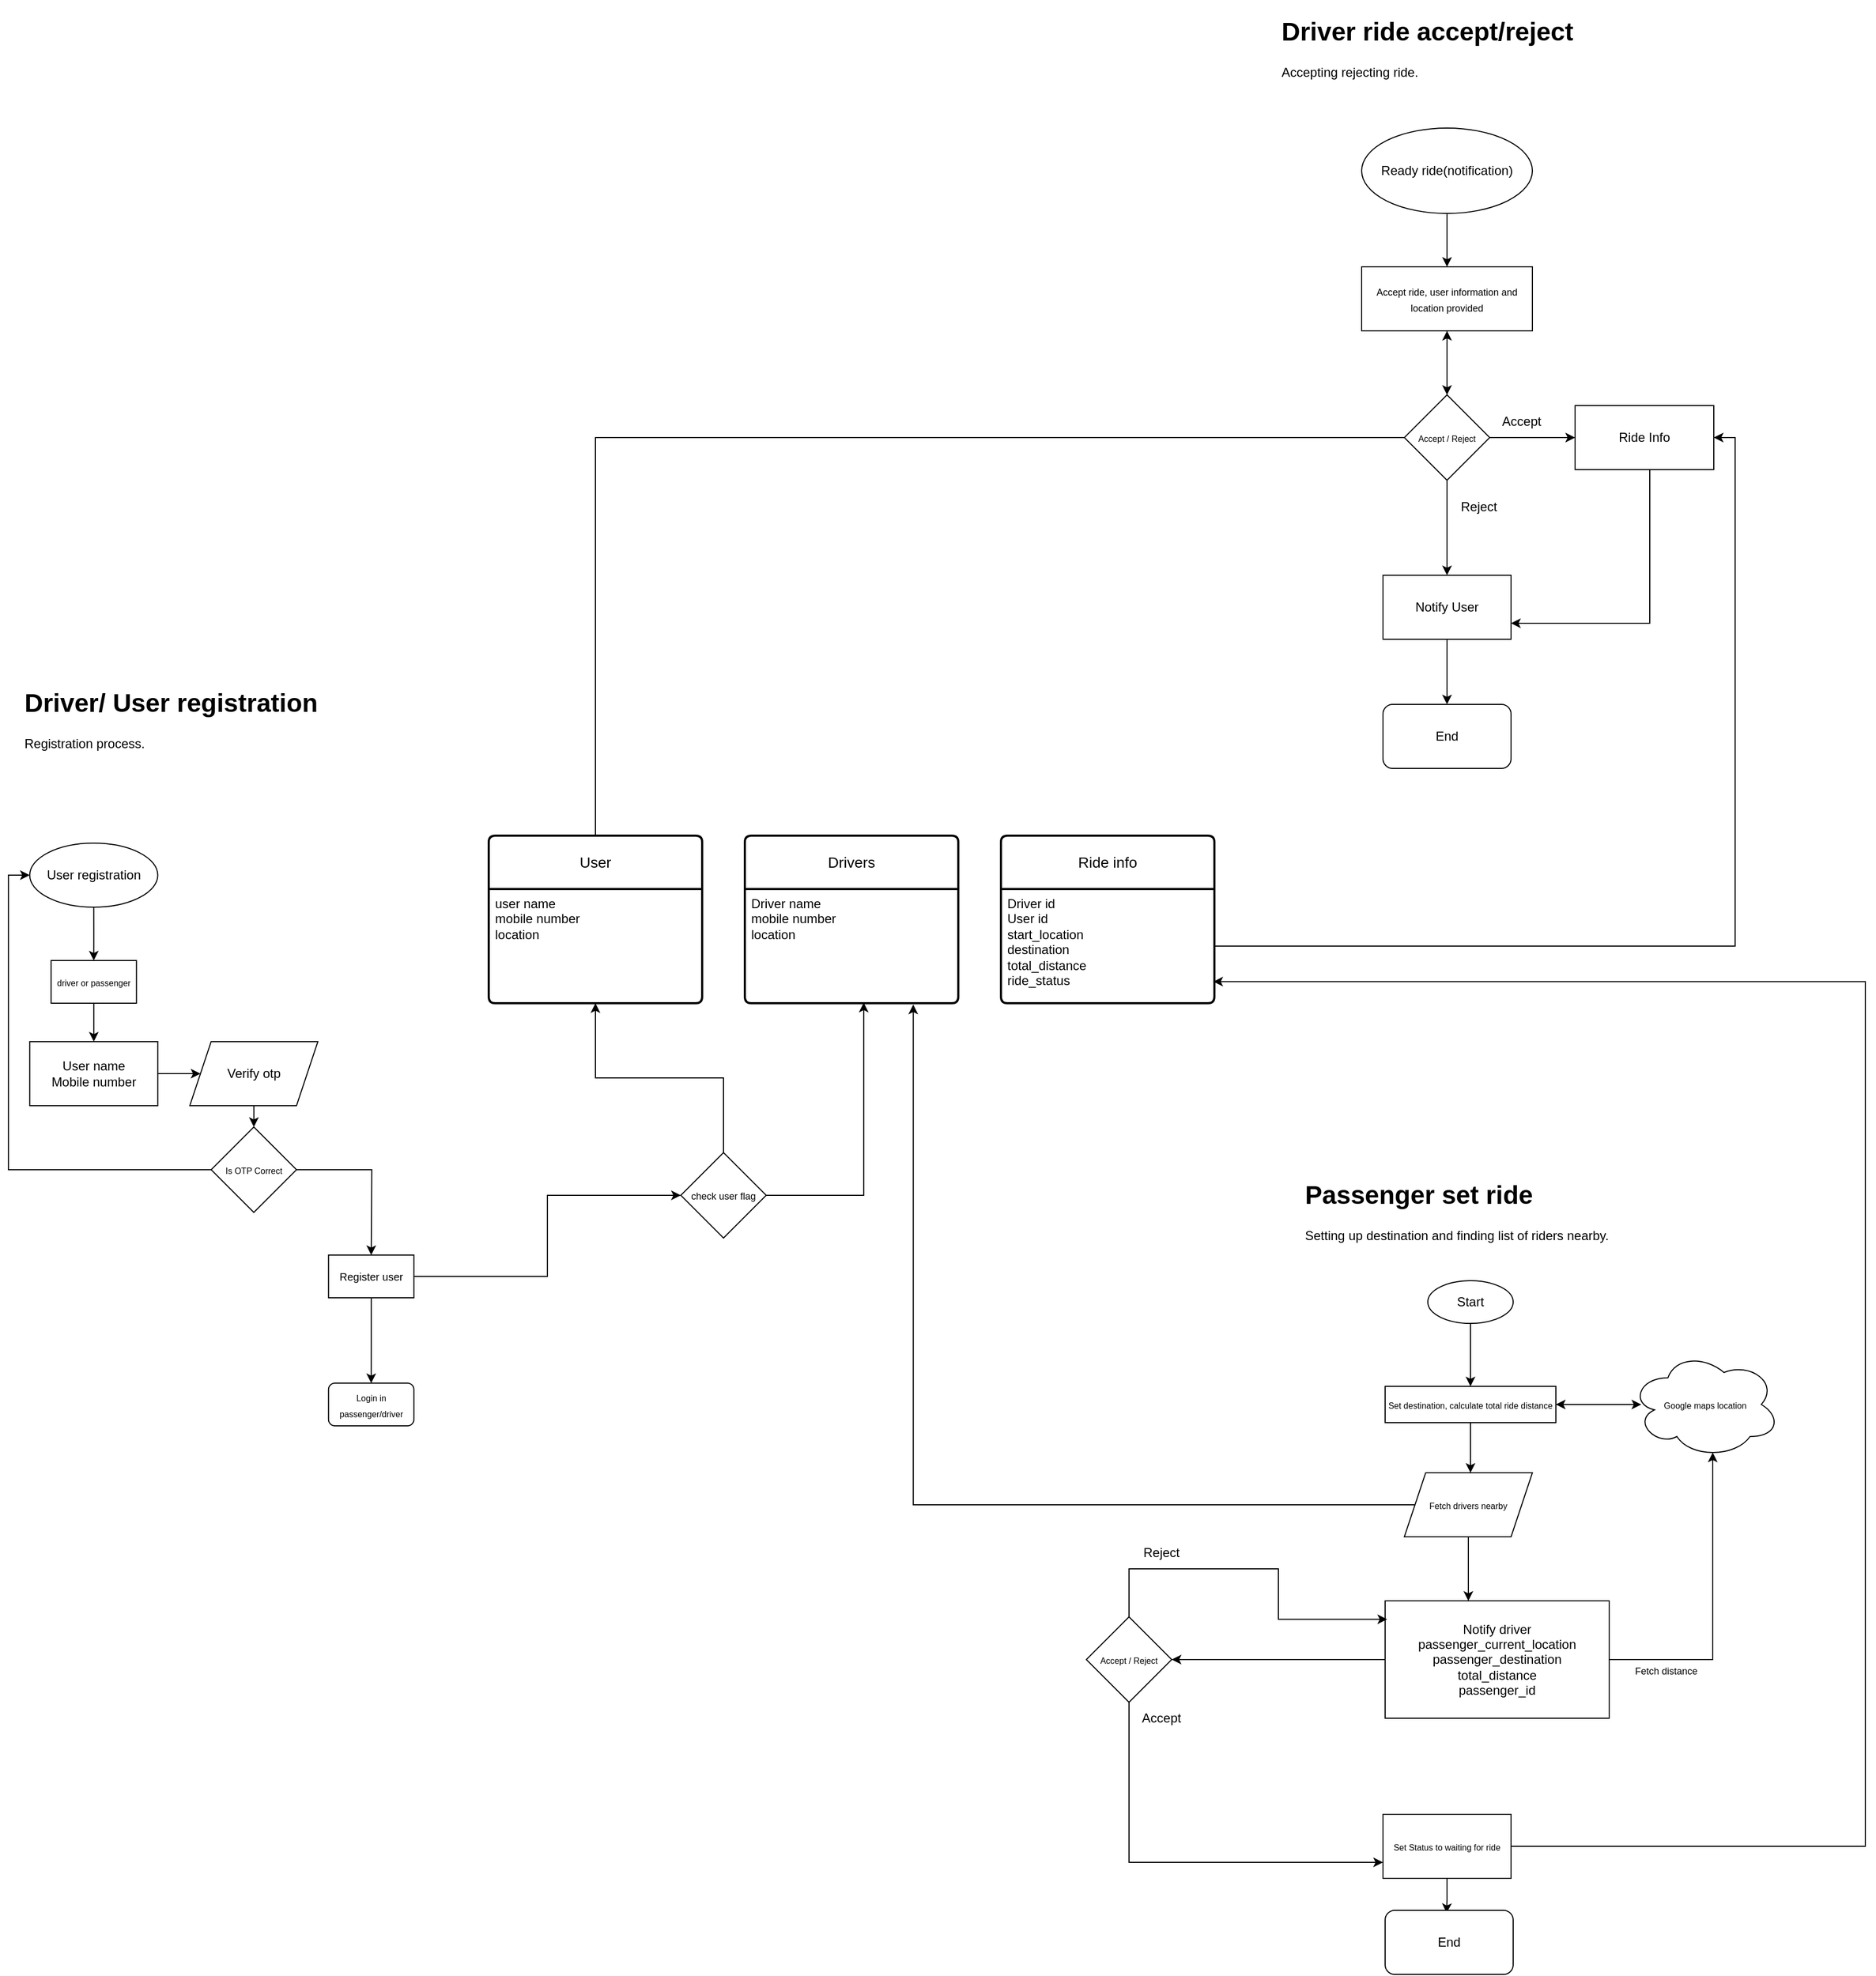 <mxfile version="21.4.0" type="github">
  <diagram name="Page-1" id="1QxMOZWRaGK2rKwOeCCK">
    <mxGraphModel dx="4435" dy="4065" grid="1" gridSize="10" guides="1" tooltips="1" connect="1" arrows="1" fold="1" page="1" pageScale="1" pageWidth="850" pageHeight="1100" math="0" shadow="0">
      <root>
        <mxCell id="0" />
        <mxCell id="1" parent="0" />
        <mxCell id="snhwPRPtTpE_yRxgbHdB-2" style="edgeStyle=orthogonalEdgeStyle;rounded=0;orthogonalLoop=1;jettySize=auto;html=1;exitX=0.5;exitY=1;exitDx=0;exitDy=0;" edge="1" parent="1" source="snhwPRPtTpE_yRxgbHdB-1">
          <mxGeometry relative="1" as="geometry">
            <mxPoint x="-730.14" y="-840" as="targetPoint" />
          </mxGeometry>
        </mxCell>
        <mxCell id="snhwPRPtTpE_yRxgbHdB-1" value="User registration" style="ellipse;whiteSpace=wrap;html=1;" vertex="1" parent="1">
          <mxGeometry x="-790.14" y="-950" width="120" height="60" as="geometry" />
        </mxCell>
        <mxCell id="snhwPRPtTpE_yRxgbHdB-5" style="edgeStyle=orthogonalEdgeStyle;rounded=0;orthogonalLoop=1;jettySize=auto;html=1;" edge="1" parent="1">
          <mxGeometry relative="1" as="geometry">
            <mxPoint x="-630.14" y="-734" as="targetPoint" />
            <mxPoint x="-680.14" y="-734" as="sourcePoint" />
          </mxGeometry>
        </mxCell>
        <mxCell id="snhwPRPtTpE_yRxgbHdB-10" style="edgeStyle=orthogonalEdgeStyle;rounded=0;orthogonalLoop=1;jettySize=auto;html=1;" edge="1" parent="1" source="snhwPRPtTpE_yRxgbHdB-7">
          <mxGeometry relative="1" as="geometry">
            <mxPoint x="-580.14" y="-684" as="targetPoint" />
          </mxGeometry>
        </mxCell>
        <mxCell id="snhwPRPtTpE_yRxgbHdB-7" value="Verify otp" style="shape=parallelogram;perimeter=parallelogramPerimeter;whiteSpace=wrap;html=1;fixedSize=1;" vertex="1" parent="1">
          <mxGeometry x="-640.14" y="-764" width="120" height="60" as="geometry" />
        </mxCell>
        <mxCell id="snhwPRPtTpE_yRxgbHdB-9" value="&lt;div&gt;User name &lt;br&gt;&lt;/div&gt;&lt;div&gt;Mobile number &lt;/div&gt;" style="rounded=0;whiteSpace=wrap;html=1;" vertex="1" parent="1">
          <mxGeometry x="-790.14" y="-764" width="120" height="60" as="geometry" />
        </mxCell>
        <mxCell id="snhwPRPtTpE_yRxgbHdB-12" style="edgeStyle=orthogonalEdgeStyle;rounded=0;orthogonalLoop=1;jettySize=auto;html=1;" edge="1" parent="1" source="snhwPRPtTpE_yRxgbHdB-11">
          <mxGeometry relative="1" as="geometry">
            <mxPoint x="-470.14" y="-564" as="targetPoint" />
          </mxGeometry>
        </mxCell>
        <mxCell id="snhwPRPtTpE_yRxgbHdB-19" style="edgeStyle=orthogonalEdgeStyle;rounded=0;orthogonalLoop=1;jettySize=auto;html=1;entryX=0;entryY=0.5;entryDx=0;entryDy=0;" edge="1" parent="1" source="snhwPRPtTpE_yRxgbHdB-11" target="snhwPRPtTpE_yRxgbHdB-1">
          <mxGeometry relative="1" as="geometry" />
        </mxCell>
        <mxCell id="snhwPRPtTpE_yRxgbHdB-11" value="&lt;div&gt;&lt;font style=&quot;font-size: 8px;&quot;&gt;Is OTP Correct&lt;br&gt;&lt;/font&gt;&lt;/div&gt;" style="rhombus;whiteSpace=wrap;html=1;" vertex="1" parent="1">
          <mxGeometry x="-620.14" y="-684" width="80" height="80" as="geometry" />
        </mxCell>
        <mxCell id="snhwPRPtTpE_yRxgbHdB-16" style="edgeStyle=orthogonalEdgeStyle;rounded=0;orthogonalLoop=1;jettySize=auto;html=1;" edge="1" parent="1" source="snhwPRPtTpE_yRxgbHdB-13">
          <mxGeometry relative="1" as="geometry">
            <mxPoint x="-470.14" y="-444" as="targetPoint" />
          </mxGeometry>
        </mxCell>
        <mxCell id="snhwPRPtTpE_yRxgbHdB-29" style="edgeStyle=orthogonalEdgeStyle;rounded=0;orthogonalLoop=1;jettySize=auto;html=1;entryX=0;entryY=0.5;entryDx=0;entryDy=0;" edge="1" parent="1" source="snhwPRPtTpE_yRxgbHdB-13" target="snhwPRPtTpE_yRxgbHdB-27">
          <mxGeometry relative="1" as="geometry" />
        </mxCell>
        <mxCell id="snhwPRPtTpE_yRxgbHdB-13" value="&lt;font style=&quot;font-size: 10px;&quot;&gt;Register user&lt;br&gt;&lt;/font&gt;" style="rounded=0;whiteSpace=wrap;html=1;" vertex="1" parent="1">
          <mxGeometry x="-510.14" y="-564" width="80" height="40" as="geometry" />
        </mxCell>
        <mxCell id="snhwPRPtTpE_yRxgbHdB-17" value="&lt;font style=&quot;font-size: 8px;&quot;&gt;Login in passenger/driver&lt;br&gt;&lt;/font&gt;" style="rounded=1;whiteSpace=wrap;html=1;" vertex="1" parent="1">
          <mxGeometry x="-510.14" y="-444" width="80" height="40" as="geometry" />
        </mxCell>
        <mxCell id="snhwPRPtTpE_yRxgbHdB-40" style="edgeStyle=orthogonalEdgeStyle;rounded=0;orthogonalLoop=1;jettySize=auto;html=1;" edge="1" parent="1" source="snhwPRPtTpE_yRxgbHdB-20" target="snhwPRPtTpE_yRxgbHdB-39">
          <mxGeometry relative="1" as="geometry">
            <Array as="points">
              <mxPoint x="-260" y="-1330" />
            </Array>
          </mxGeometry>
        </mxCell>
        <mxCell id="snhwPRPtTpE_yRxgbHdB-20" value="User" style="swimlane;childLayout=stackLayout;horizontal=1;startSize=50;horizontalStack=0;rounded=1;fontSize=14;fontStyle=0;strokeWidth=2;resizeParent=0;resizeLast=1;shadow=0;dashed=0;align=center;arcSize=4;whiteSpace=wrap;html=1;" vertex="1" parent="1">
          <mxGeometry x="-360" y="-957" width="200" height="157" as="geometry" />
        </mxCell>
        <mxCell id="snhwPRPtTpE_yRxgbHdB-21" value="&lt;div&gt;user name&lt;/div&gt;&lt;div&gt;mobile number&lt;/div&gt;&lt;div&gt;location&lt;/div&gt;&lt;div&gt;&lt;br&gt;&lt;/div&gt;" style="align=left;strokeColor=none;fillColor=none;spacingLeft=4;fontSize=12;verticalAlign=top;resizable=0;rotatable=0;part=1;html=1;" vertex="1" parent="snhwPRPtTpE_yRxgbHdB-20">
          <mxGeometry y="50" width="200" height="107" as="geometry" />
        </mxCell>
        <mxCell id="snhwPRPtTpE_yRxgbHdB-24" value="Drivers" style="swimlane;childLayout=stackLayout;horizontal=1;startSize=50;horizontalStack=0;rounded=1;fontSize=14;fontStyle=0;strokeWidth=2;resizeParent=0;resizeLast=1;shadow=0;dashed=0;align=center;arcSize=4;whiteSpace=wrap;html=1;" vertex="1" parent="1">
          <mxGeometry x="-120" y="-957" width="200" height="157" as="geometry" />
        </mxCell>
        <mxCell id="snhwPRPtTpE_yRxgbHdB-25" value="&lt;div&gt;Driver name &lt;br&gt;&lt;/div&gt;&lt;div&gt;mobile number&lt;/div&gt;&lt;div&gt;location&lt;/div&gt;&lt;div&gt;&lt;br&gt;&lt;/div&gt;" style="align=left;strokeColor=none;fillColor=none;spacingLeft=4;fontSize=12;verticalAlign=top;resizable=0;rotatable=0;part=1;html=1;" vertex="1" parent="snhwPRPtTpE_yRxgbHdB-24">
          <mxGeometry y="50" width="200" height="107" as="geometry" />
        </mxCell>
        <mxCell id="snhwPRPtTpE_yRxgbHdB-30" style="edgeStyle=orthogonalEdgeStyle;rounded=0;orthogonalLoop=1;jettySize=auto;html=1;exitX=0.5;exitY=0;exitDx=0;exitDy=0;entryX=0.5;entryY=1;entryDx=0;entryDy=0;" edge="1" parent="1" source="snhwPRPtTpE_yRxgbHdB-27" target="snhwPRPtTpE_yRxgbHdB-21">
          <mxGeometry relative="1" as="geometry" />
        </mxCell>
        <mxCell id="snhwPRPtTpE_yRxgbHdB-31" style="edgeStyle=orthogonalEdgeStyle;rounded=0;orthogonalLoop=1;jettySize=auto;html=1;exitX=1;exitY=0.5;exitDx=0;exitDy=0;entryX=0.557;entryY=0.995;entryDx=0;entryDy=0;entryPerimeter=0;" edge="1" parent="1" source="snhwPRPtTpE_yRxgbHdB-27" target="snhwPRPtTpE_yRxgbHdB-25">
          <mxGeometry relative="1" as="geometry" />
        </mxCell>
        <mxCell id="snhwPRPtTpE_yRxgbHdB-27" value="&lt;font style=&quot;font-size: 9px;&quot;&gt;check user flag&lt;font&gt;&lt;br&gt;&lt;/font&gt;&lt;/font&gt;" style="rhombus;whiteSpace=wrap;html=1;" vertex="1" parent="1">
          <mxGeometry x="-180" y="-660" width="80" height="80" as="geometry" />
        </mxCell>
        <mxCell id="snhwPRPtTpE_yRxgbHdB-33" style="edgeStyle=orthogonalEdgeStyle;rounded=0;orthogonalLoop=1;jettySize=auto;html=1;" edge="1" parent="1" source="snhwPRPtTpE_yRxgbHdB-32" target="snhwPRPtTpE_yRxgbHdB-9">
          <mxGeometry relative="1" as="geometry" />
        </mxCell>
        <mxCell id="snhwPRPtTpE_yRxgbHdB-32" value="&lt;font style=&quot;font-size: 8px;&quot;&gt;driver or passenger&lt;/font&gt;" style="rounded=0;whiteSpace=wrap;html=1;" vertex="1" parent="1">
          <mxGeometry x="-770.14" y="-840" width="80" height="40" as="geometry" />
        </mxCell>
        <mxCell id="snhwPRPtTpE_yRxgbHdB-35" value="&lt;h1&gt;Driver/ User registration&lt;br&gt;&lt;/h1&gt;&lt;p&gt;Registration process.&lt;/p&gt;" style="text;html=1;strokeColor=none;fillColor=none;spacing=5;spacingTop=-20;whiteSpace=wrap;overflow=hidden;rounded=0;" vertex="1" parent="1">
          <mxGeometry x="-800" y="-1101" width="320" height="120" as="geometry" />
        </mxCell>
        <mxCell id="snhwPRPtTpE_yRxgbHdB-36" value="&lt;h1&gt;Driver ride accept/reject&lt;br&gt;&lt;/h1&gt;&lt;p&gt;Accepting rejecting ride.&lt;/p&gt;" style="text;html=1;strokeColor=none;fillColor=none;spacing=5;spacingTop=-20;whiteSpace=wrap;overflow=hidden;rounded=0;" vertex="1" parent="1">
          <mxGeometry x="378" y="-1730" width="320" height="120" as="geometry" />
        </mxCell>
        <mxCell id="snhwPRPtTpE_yRxgbHdB-38" style="edgeStyle=orthogonalEdgeStyle;rounded=0;orthogonalLoop=1;jettySize=auto;html=1;" edge="1" parent="1" source="snhwPRPtTpE_yRxgbHdB-37">
          <mxGeometry relative="1" as="geometry">
            <mxPoint x="538" y="-1490" as="targetPoint" />
          </mxGeometry>
        </mxCell>
        <mxCell id="snhwPRPtTpE_yRxgbHdB-37" value="Ready ride(notification)" style="ellipse;whiteSpace=wrap;html=1;" vertex="1" parent="1">
          <mxGeometry x="458" y="-1620" width="160" height="80" as="geometry" />
        </mxCell>
        <mxCell id="snhwPRPtTpE_yRxgbHdB-41" style="edgeStyle=orthogonalEdgeStyle;rounded=0;orthogonalLoop=1;jettySize=auto;html=1;" edge="1" parent="1" source="snhwPRPtTpE_yRxgbHdB-39">
          <mxGeometry relative="1" as="geometry">
            <mxPoint x="538" y="-1370.0" as="targetPoint" />
          </mxGeometry>
        </mxCell>
        <mxCell id="snhwPRPtTpE_yRxgbHdB-39" value="&lt;font style=&quot;font-size: 9px;&quot;&gt;Accept ride, user information and location provided&lt;/font&gt;" style="rounded=0;whiteSpace=wrap;html=1;" vertex="1" parent="1">
          <mxGeometry x="458" y="-1490" width="160" height="60" as="geometry" />
        </mxCell>
        <mxCell id="snhwPRPtTpE_yRxgbHdB-43" style="edgeStyle=orthogonalEdgeStyle;rounded=0;orthogonalLoop=1;jettySize=auto;html=1;entryX=0.5;entryY=0;entryDx=0;entryDy=0;" edge="1" parent="1" source="snhwPRPtTpE_yRxgbHdB-42" target="snhwPRPtTpE_yRxgbHdB-45">
          <mxGeometry relative="1" as="geometry">
            <mxPoint x="538" y="-1210" as="targetPoint" />
          </mxGeometry>
        </mxCell>
        <mxCell id="snhwPRPtTpE_yRxgbHdB-44" style="edgeStyle=orthogonalEdgeStyle;rounded=0;orthogonalLoop=1;jettySize=auto;html=1;" edge="1" parent="1" source="snhwPRPtTpE_yRxgbHdB-42">
          <mxGeometry relative="1" as="geometry">
            <mxPoint x="658" y="-1330" as="targetPoint" />
          </mxGeometry>
        </mxCell>
        <mxCell id="snhwPRPtTpE_yRxgbHdB-42" value="&lt;font style=&quot;font-size: 8px;&quot;&gt;Accept / Reject&lt;br&gt;&lt;/font&gt;" style="rhombus;whiteSpace=wrap;html=1;" vertex="1" parent="1">
          <mxGeometry x="498" y="-1370" width="80" height="80" as="geometry" />
        </mxCell>
        <mxCell id="snhwPRPtTpE_yRxgbHdB-56" style="edgeStyle=orthogonalEdgeStyle;rounded=0;orthogonalLoop=1;jettySize=auto;html=1;" edge="1" parent="1" source="snhwPRPtTpE_yRxgbHdB-45">
          <mxGeometry relative="1" as="geometry">
            <mxPoint x="538.0" y="-1080" as="targetPoint" />
          </mxGeometry>
        </mxCell>
        <mxCell id="snhwPRPtTpE_yRxgbHdB-45" value="Notify User" style="rounded=0;whiteSpace=wrap;html=1;" vertex="1" parent="1">
          <mxGeometry x="478" y="-1201" width="120" height="60" as="geometry" />
        </mxCell>
        <mxCell id="snhwPRPtTpE_yRxgbHdB-46" value="Reject" style="text;html=1;strokeColor=none;fillColor=none;align=center;verticalAlign=middle;whiteSpace=wrap;rounded=0;" vertex="1" parent="1">
          <mxGeometry x="538" y="-1280" width="60" height="30" as="geometry" />
        </mxCell>
        <mxCell id="snhwPRPtTpE_yRxgbHdB-47" value="Accept" style="text;html=1;strokeColor=none;fillColor=none;align=center;verticalAlign=middle;whiteSpace=wrap;rounded=0;" vertex="1" parent="1">
          <mxGeometry x="578" y="-1360" width="60" height="30" as="geometry" />
        </mxCell>
        <mxCell id="snhwPRPtTpE_yRxgbHdB-49" value="Ride info" style="swimlane;childLayout=stackLayout;horizontal=1;startSize=50;horizontalStack=0;rounded=1;fontSize=14;fontStyle=0;strokeWidth=2;resizeParent=0;resizeLast=1;shadow=0;dashed=0;align=center;arcSize=4;whiteSpace=wrap;html=1;" vertex="1" parent="1">
          <mxGeometry x="120" y="-957" width="200" height="157" as="geometry" />
        </mxCell>
        <mxCell id="snhwPRPtTpE_yRxgbHdB-50" value="&lt;div&gt;Driver id &lt;br&gt;&lt;/div&gt;&lt;div&gt;User id &lt;br&gt;&lt;/div&gt;&lt;div&gt;start_location&lt;/div&gt;&lt;div&gt;destination&lt;/div&gt;&lt;div&gt;total_distance&lt;/div&gt;&lt;div&gt;ride_status &lt;br&gt;&lt;/div&gt;&lt;div&gt;&lt;br&gt;&lt;/div&gt;" style="align=left;strokeColor=none;fillColor=none;spacingLeft=4;fontSize=12;verticalAlign=top;resizable=0;rotatable=0;part=1;html=1;" vertex="1" parent="snhwPRPtTpE_yRxgbHdB-49">
          <mxGeometry y="50" width="200" height="107" as="geometry" />
        </mxCell>
        <mxCell id="snhwPRPtTpE_yRxgbHdB-55" style="edgeStyle=orthogonalEdgeStyle;rounded=0;orthogonalLoop=1;jettySize=auto;html=1;entryX=1;entryY=0.75;entryDx=0;entryDy=0;" edge="1" parent="1" source="snhwPRPtTpE_yRxgbHdB-53" target="snhwPRPtTpE_yRxgbHdB-45">
          <mxGeometry relative="1" as="geometry">
            <Array as="points">
              <mxPoint x="728" y="-1156" />
            </Array>
          </mxGeometry>
        </mxCell>
        <mxCell id="snhwPRPtTpE_yRxgbHdB-53" value="Ride Info" style="rounded=0;whiteSpace=wrap;html=1;" vertex="1" parent="1">
          <mxGeometry x="658" y="-1360" width="130" height="60" as="geometry" />
        </mxCell>
        <mxCell id="snhwPRPtTpE_yRxgbHdB-54" style="edgeStyle=orthogonalEdgeStyle;rounded=0;orthogonalLoop=1;jettySize=auto;html=1;entryX=1;entryY=0.5;entryDx=0;entryDy=0;" edge="1" parent="1" source="snhwPRPtTpE_yRxgbHdB-50" target="snhwPRPtTpE_yRxgbHdB-53">
          <mxGeometry relative="1" as="geometry" />
        </mxCell>
        <mxCell id="snhwPRPtTpE_yRxgbHdB-57" value="End" style="rounded=1;whiteSpace=wrap;html=1;" vertex="1" parent="1">
          <mxGeometry x="478" y="-1080" width="120" height="60" as="geometry" />
        </mxCell>
        <mxCell id="snhwPRPtTpE_yRxgbHdB-58" value="&lt;h1&gt;Passenger set ride&lt;br&gt;&lt;/h1&gt;&lt;p&gt;Setting up destination and finding list of riders nearby.&lt;/p&gt;" style="text;html=1;strokeColor=none;fillColor=none;spacing=5;spacingTop=-20;whiteSpace=wrap;overflow=hidden;rounded=0;" vertex="1" parent="1">
          <mxGeometry x="400" y="-640" width="320" height="120" as="geometry" />
        </mxCell>
        <mxCell id="snhwPRPtTpE_yRxgbHdB-66" style="edgeStyle=orthogonalEdgeStyle;rounded=0;orthogonalLoop=1;jettySize=auto;html=1;entryX=0.5;entryY=0;entryDx=0;entryDy=0;" edge="1" parent="1" source="snhwPRPtTpE_yRxgbHdB-59" target="snhwPRPtTpE_yRxgbHdB-61">
          <mxGeometry relative="1" as="geometry" />
        </mxCell>
        <mxCell id="snhwPRPtTpE_yRxgbHdB-59" value="&lt;div&gt;Start&lt;/div&gt;" style="ellipse;whiteSpace=wrap;html=1;" vertex="1" parent="1">
          <mxGeometry x="520" y="-540" width="80" height="40" as="geometry" />
        </mxCell>
        <mxCell id="snhwPRPtTpE_yRxgbHdB-68" style="edgeStyle=orthogonalEdgeStyle;rounded=0;orthogonalLoop=1;jettySize=auto;html=1;" edge="1" parent="1" source="snhwPRPtTpE_yRxgbHdB-61">
          <mxGeometry relative="1" as="geometry">
            <mxPoint x="720" y="-424" as="targetPoint" />
          </mxGeometry>
        </mxCell>
        <mxCell id="snhwPRPtTpE_yRxgbHdB-75" style="edgeStyle=orthogonalEdgeStyle;rounded=0;orthogonalLoop=1;jettySize=auto;html=1;" edge="1" parent="1" source="snhwPRPtTpE_yRxgbHdB-61">
          <mxGeometry relative="1" as="geometry">
            <mxPoint x="560.0" y="-360" as="targetPoint" />
          </mxGeometry>
        </mxCell>
        <mxCell id="snhwPRPtTpE_yRxgbHdB-61" value="&lt;font style=&quot;font-size: 8px;&quot;&gt;Set destination, calculate total ride distance&lt;br&gt;&lt;/font&gt;" style="rounded=0;whiteSpace=wrap;html=1;" vertex="1" parent="1">
          <mxGeometry x="480" y="-441" width="160" height="34" as="geometry" />
        </mxCell>
        <mxCell id="snhwPRPtTpE_yRxgbHdB-74" value="" style="edgeStyle=orthogonalEdgeStyle;rounded=0;orthogonalLoop=1;jettySize=auto;html=1;" edge="1" parent="1" source="snhwPRPtTpE_yRxgbHdB-69" target="snhwPRPtTpE_yRxgbHdB-61">
          <mxGeometry relative="1" as="geometry">
            <Array as="points">
              <mxPoint x="690" y="-424" />
              <mxPoint x="690" y="-424" />
            </Array>
          </mxGeometry>
        </mxCell>
        <mxCell id="snhwPRPtTpE_yRxgbHdB-69" value="&lt;font style=&quot;font-size: 8px;&quot;&gt;Google maps location&lt;br&gt;&lt;/font&gt;" style="ellipse;shape=cloud;whiteSpace=wrap;html=1;" vertex="1" parent="1">
          <mxGeometry x="710" y="-474" width="140" height="100" as="geometry" />
        </mxCell>
        <mxCell id="snhwPRPtTpE_yRxgbHdB-77" style="edgeStyle=orthogonalEdgeStyle;rounded=0;orthogonalLoop=1;jettySize=auto;html=1;entryX=0.789;entryY=1.012;entryDx=0;entryDy=0;entryPerimeter=0;" edge="1" parent="1" source="snhwPRPtTpE_yRxgbHdB-76" target="snhwPRPtTpE_yRxgbHdB-25">
          <mxGeometry relative="1" as="geometry" />
        </mxCell>
        <mxCell id="snhwPRPtTpE_yRxgbHdB-81" style="edgeStyle=orthogonalEdgeStyle;rounded=0;orthogonalLoop=1;jettySize=auto;html=1;" edge="1" parent="1" source="snhwPRPtTpE_yRxgbHdB-76">
          <mxGeometry relative="1" as="geometry">
            <mxPoint x="558.0" y="-240" as="targetPoint" />
          </mxGeometry>
        </mxCell>
        <mxCell id="snhwPRPtTpE_yRxgbHdB-76" value="&lt;font style=&quot;font-size: 8px;&quot;&gt;Fetch drivers nearby&lt;br&gt;&lt;/font&gt;" style="shape=parallelogram;perimeter=parallelogramPerimeter;whiteSpace=wrap;html=1;fixedSize=1;" vertex="1" parent="1">
          <mxGeometry x="498" y="-360" width="120" height="60" as="geometry" />
        </mxCell>
        <mxCell id="snhwPRPtTpE_yRxgbHdB-84" style="edgeStyle=orthogonalEdgeStyle;rounded=0;orthogonalLoop=1;jettySize=auto;html=1;entryX=0.55;entryY=0.95;entryDx=0;entryDy=0;entryPerimeter=0;" edge="1" parent="1" source="snhwPRPtTpE_yRxgbHdB-83" target="snhwPRPtTpE_yRxgbHdB-69">
          <mxGeometry relative="1" as="geometry" />
        </mxCell>
        <mxCell id="snhwPRPtTpE_yRxgbHdB-89" style="edgeStyle=orthogonalEdgeStyle;rounded=0;orthogonalLoop=1;jettySize=auto;html=1;" edge="1" parent="1" source="snhwPRPtTpE_yRxgbHdB-83">
          <mxGeometry relative="1" as="geometry">
            <mxPoint x="280" y="-185" as="targetPoint" />
          </mxGeometry>
        </mxCell>
        <mxCell id="snhwPRPtTpE_yRxgbHdB-83" value="&lt;div&gt;Notify driver&lt;/div&gt;&lt;div&gt;passenger_current_location&lt;/div&gt;&lt;div&gt;passenger_destination&lt;/div&gt;&lt;div&gt;total_distance&lt;/div&gt;&lt;div&gt;passenger_id&lt;br&gt;&lt;/div&gt;" style="rounded=0;whiteSpace=wrap;html=1;" vertex="1" parent="1">
          <mxGeometry x="480" y="-240" width="210" height="110" as="geometry" />
        </mxCell>
        <mxCell id="snhwPRPtTpE_yRxgbHdB-86" value="&lt;font style=&quot;font-size: 9px;&quot;&gt;Fetch distance &lt;/font&gt;" style="text;html=1;align=center;verticalAlign=middle;resizable=0;points=[];autosize=1;strokeColor=none;fillColor=none;" vertex="1" parent="1">
          <mxGeometry x="698" y="-190" width="90" height="30" as="geometry" />
        </mxCell>
        <mxCell id="snhwPRPtTpE_yRxgbHdB-93" style="edgeStyle=orthogonalEdgeStyle;rounded=0;orthogonalLoop=1;jettySize=auto;html=1;" edge="1" parent="1" source="snhwPRPtTpE_yRxgbHdB-90">
          <mxGeometry relative="1" as="geometry">
            <mxPoint x="478" y="5" as="targetPoint" />
            <Array as="points">
              <mxPoint x="240" y="5" />
            </Array>
          </mxGeometry>
        </mxCell>
        <mxCell id="snhwPRPtTpE_yRxgbHdB-98" style="edgeStyle=orthogonalEdgeStyle;rounded=0;orthogonalLoop=1;jettySize=auto;html=1;entryX=0.009;entryY=0.157;entryDx=0;entryDy=0;entryPerimeter=0;" edge="1" parent="1" source="snhwPRPtTpE_yRxgbHdB-90" target="snhwPRPtTpE_yRxgbHdB-83">
          <mxGeometry relative="1" as="geometry">
            <Array as="points">
              <mxPoint x="240" y="-270" />
              <mxPoint x="380" y="-270" />
              <mxPoint x="380" y="-223" />
            </Array>
          </mxGeometry>
        </mxCell>
        <mxCell id="snhwPRPtTpE_yRxgbHdB-90" value="&lt;font style=&quot;font-size: 8px;&quot;&gt;Accept / Reject&lt;br&gt;&lt;/font&gt;" style="rhombus;whiteSpace=wrap;html=1;" vertex="1" parent="1">
          <mxGeometry x="200" y="-225" width="80" height="80" as="geometry" />
        </mxCell>
        <mxCell id="snhwPRPtTpE_yRxgbHdB-96" style="edgeStyle=orthogonalEdgeStyle;rounded=0;orthogonalLoop=1;jettySize=auto;html=1;entryX=0.995;entryY=0.811;entryDx=0;entryDy=0;entryPerimeter=0;" edge="1" parent="1" source="snhwPRPtTpE_yRxgbHdB-92" target="snhwPRPtTpE_yRxgbHdB-50">
          <mxGeometry relative="1" as="geometry">
            <mxPoint x="360" y="-800" as="targetPoint" />
            <Array as="points">
              <mxPoint x="930" y="-10" />
              <mxPoint x="930" y="-820" />
            </Array>
          </mxGeometry>
        </mxCell>
        <mxCell id="snhwPRPtTpE_yRxgbHdB-105" style="edgeStyle=orthogonalEdgeStyle;rounded=0;orthogonalLoop=1;jettySize=auto;html=1;entryX=0.48;entryY=0.041;entryDx=0;entryDy=0;entryPerimeter=0;" edge="1" parent="1" source="snhwPRPtTpE_yRxgbHdB-92" target="snhwPRPtTpE_yRxgbHdB-104">
          <mxGeometry relative="1" as="geometry" />
        </mxCell>
        <mxCell id="snhwPRPtTpE_yRxgbHdB-92" value="&lt;font style=&quot;font-size: 8px;&quot;&gt;Set Status to waiting for ride&lt;br&gt;&lt;/font&gt;" style="rounded=0;whiteSpace=wrap;html=1;" vertex="1" parent="1">
          <mxGeometry x="478" y="-40" width="120" height="60" as="geometry" />
        </mxCell>
        <mxCell id="snhwPRPtTpE_yRxgbHdB-97" value="Accept " style="text;html=1;align=center;verticalAlign=middle;resizable=0;points=[];autosize=1;strokeColor=none;fillColor=none;" vertex="1" parent="1">
          <mxGeometry x="240" y="-145" width="60" height="30" as="geometry" />
        </mxCell>
        <mxCell id="snhwPRPtTpE_yRxgbHdB-99" value="Reject" style="text;html=1;align=center;verticalAlign=middle;resizable=0;points=[];autosize=1;strokeColor=none;fillColor=none;" vertex="1" parent="1">
          <mxGeometry x="240" y="-300" width="60" height="30" as="geometry" />
        </mxCell>
        <mxCell id="snhwPRPtTpE_yRxgbHdB-104" value="End" style="rounded=1;whiteSpace=wrap;html=1;" vertex="1" parent="1">
          <mxGeometry x="480" y="50" width="120" height="60" as="geometry" />
        </mxCell>
      </root>
    </mxGraphModel>
  </diagram>
</mxfile>
